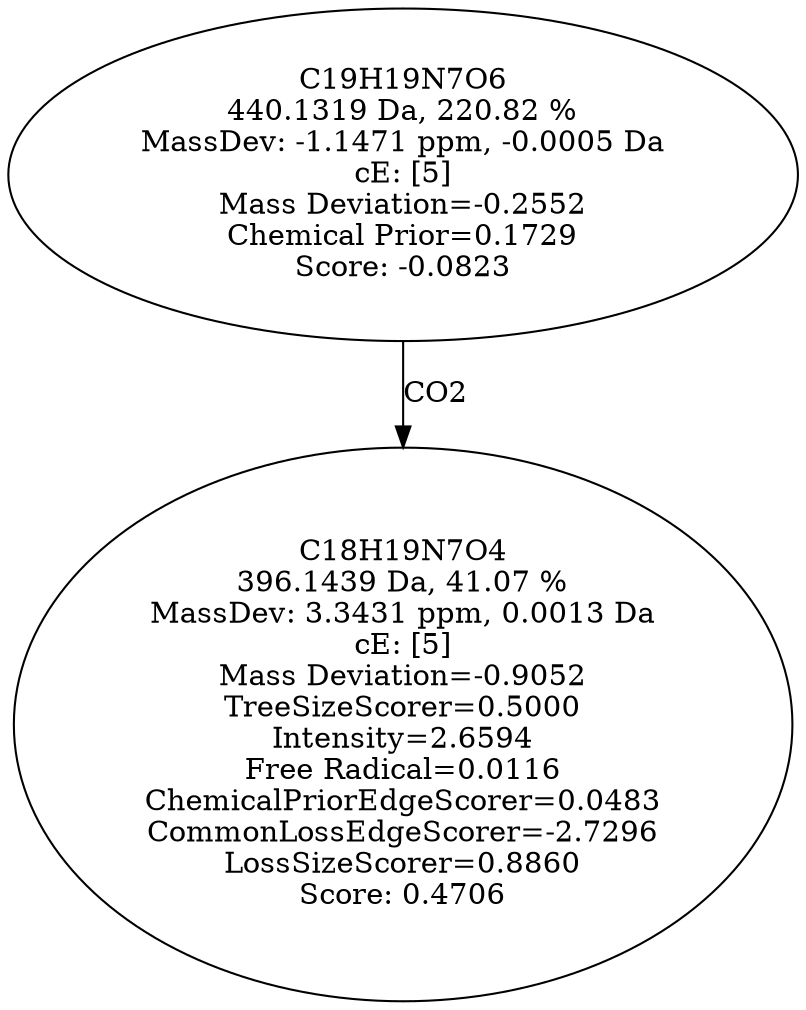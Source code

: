 strict digraph {
v1 [label="C18H19N7O4\n396.1439 Da, 41.07 %\nMassDev: 3.3431 ppm, 0.0013 Da\ncE: [5]\nMass Deviation=-0.9052\nTreeSizeScorer=0.5000\nIntensity=2.6594\nFree Radical=0.0116\nChemicalPriorEdgeScorer=0.0483\nCommonLossEdgeScorer=-2.7296\nLossSizeScorer=0.8860\nScore: 0.4706"];
v2 [label="C19H19N7O6\n440.1319 Da, 220.82 %\nMassDev: -1.1471 ppm, -0.0005 Da\ncE: [5]\nMass Deviation=-0.2552\nChemical Prior=0.1729\nScore: -0.0823"];
v2 -> v1 [label="CO2"];
}